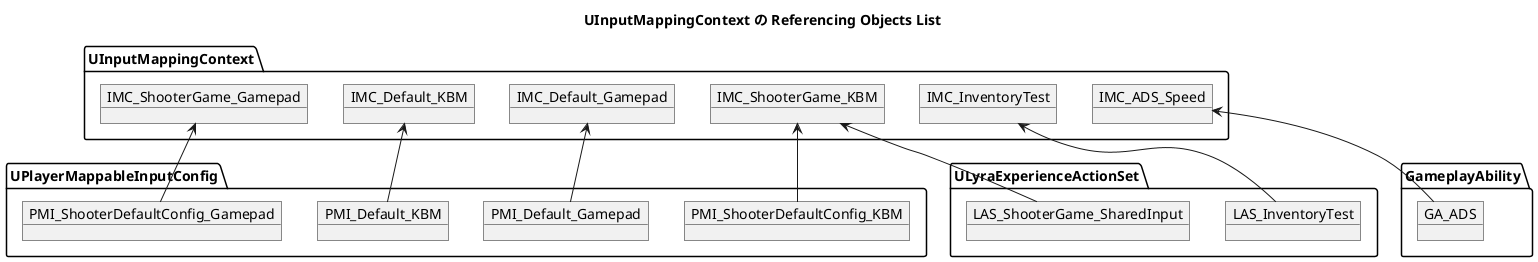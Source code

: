 @startuml Lyra

/'
'/
namespace UInputMappingContext{
	object IMC_Default_Gamepad
	object IMC_Default_KBM
	object IMC_InventoryTest
	object IMC_ShooterGame_Gamepad
	object IMC_ShooterGame_KBM
	object IMC_ADS_Speed
}
namespace ULyraExperienceActionSet{
	object LAS_InventoryTest
	object LAS_ShooterGame_SharedInput
}
namespace UPlayerMappableInputConfig{
	object PMI_Default_Gamepad
	object PMI_Default_KBM
	object PMI_ShooterDefaultConfig_Gamepad
	object PMI_ShooterDefaultConfig_KBM
}
namespace GameplayAbility{
	object GA_ADS
}

title "UInputMappingContext の Referencing Objects List"

IMC_Default_Gamepad <-- PMI_Default_Gamepad
IMC_Default_KBM <-- PMI_Default_KBM
IMC_ShooterGame_Gamepad <-- PMI_ShooterDefaultConfig_Gamepad
IMC_ShooterGame_KBM <-- PMI_ShooterDefaultConfig_KBM
IMC_ShooterGame_KBM <-- LAS_ShooterGame_SharedInput
IMC_InventoryTest <-- LAS_InventoryTest
IMC_ADS_Speed <-- GA_ADS


@enduml
